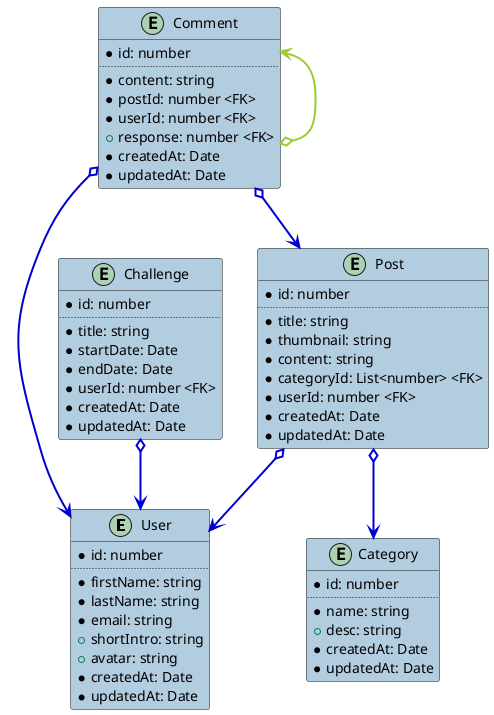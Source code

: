 @startuml Database Design
entity User #b3cde0 {
    *id: number 
    ..
    *firstName: string 
    *lastName: string
    *email: string
    +shortIntro: string
    +avatar: string 
    *createdAt: Date
    *updatedAt: Date
}

entity Post #b3cde0 {
    *id: number
    ..
    *title: string
    *thumbnail: string
    *content: string
    *categoryId: List<number> <FK>
    *userId: number <FK>
    *createdAt: Date
    *updatedAt: Date
}

entity Comment #b3cde0 {
    *id: number
    ..
    *content: string
    *postId: number <FK>
    *userId: number <FK>
    +response: number <FK>
    *createdAt: Date
    *updatedAt: Date
}

entity Category #b3cde0 {
    *id: number
    ..
    *name: string
    +desc: string
    *createdAt: Date
    *updatedAt: Date
}

entity Challenge #b3cde0 {
    *id: number
    ..
    *title: string
    *startDate: Date
    *endDate: Date
    *userId: number <FK>
    *createdAt: Date
    *updatedAt: Date
}

Post o-[bold,#MediumBlue]-> User
Post o-[bold,#MediumBlue]-> Category
Comment o-[bold,#MediumBlue]-> User
Comment o-[bold,#MediumBlue]-> Post
Comment <-[bold,#YellowGreen]-o Comment
Challenge o-[bold,#MediumBlue]-> User

@enduml
